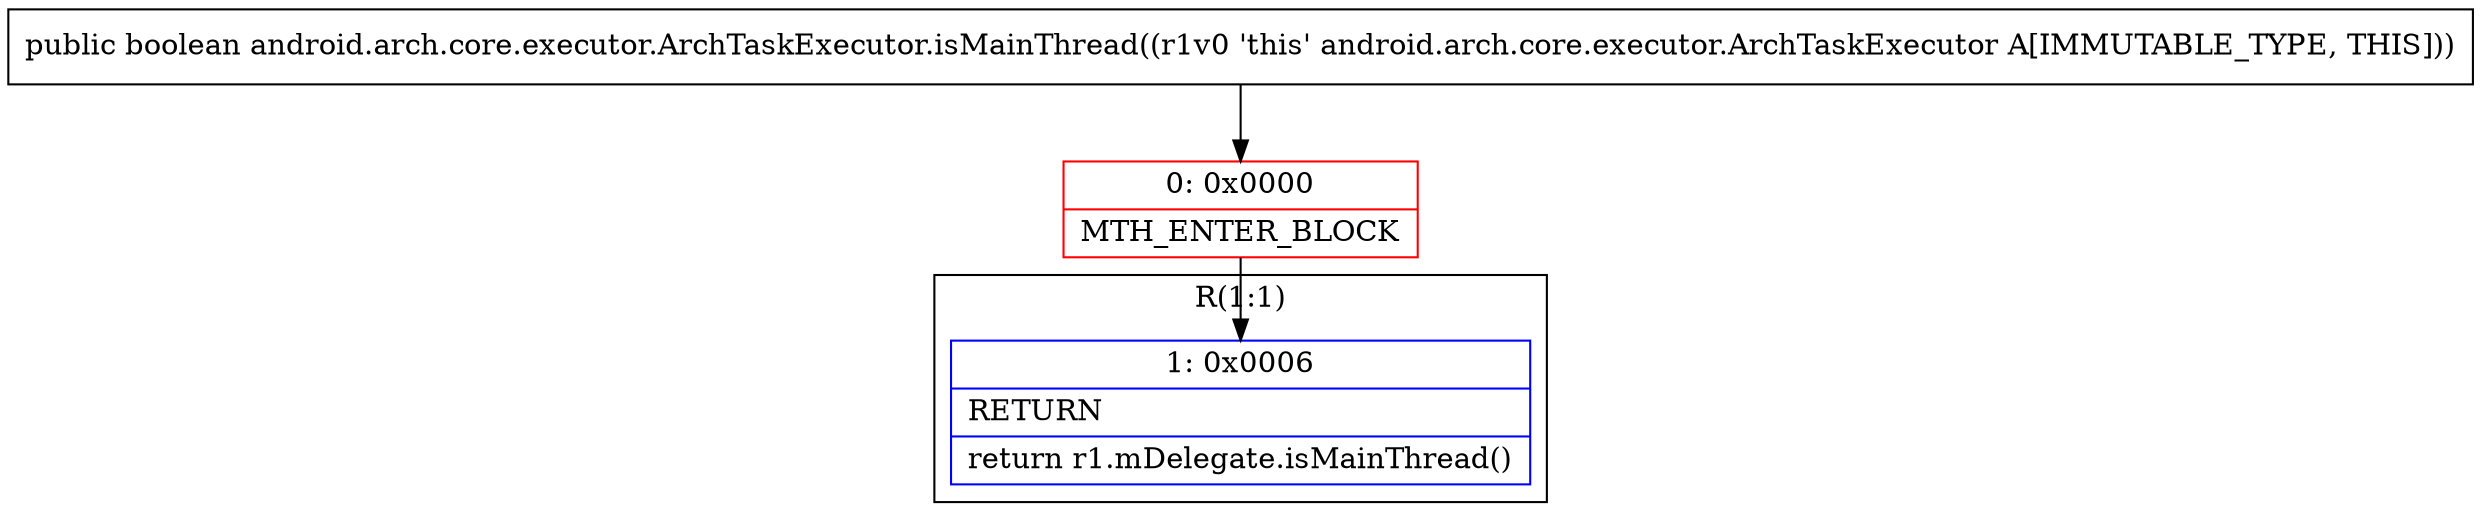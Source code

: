digraph "CFG forandroid.arch.core.executor.ArchTaskExecutor.isMainThread()Z" {
subgraph cluster_Region_152573892 {
label = "R(1:1)";
node [shape=record,color=blue];
Node_1 [shape=record,label="{1\:\ 0x0006|RETURN\l|return r1.mDelegate.isMainThread()\l}"];
}
Node_0 [shape=record,color=red,label="{0\:\ 0x0000|MTH_ENTER_BLOCK\l}"];
MethodNode[shape=record,label="{public boolean android.arch.core.executor.ArchTaskExecutor.isMainThread((r1v0 'this' android.arch.core.executor.ArchTaskExecutor A[IMMUTABLE_TYPE, THIS])) }"];
MethodNode -> Node_0;
Node_0 -> Node_1;
}

